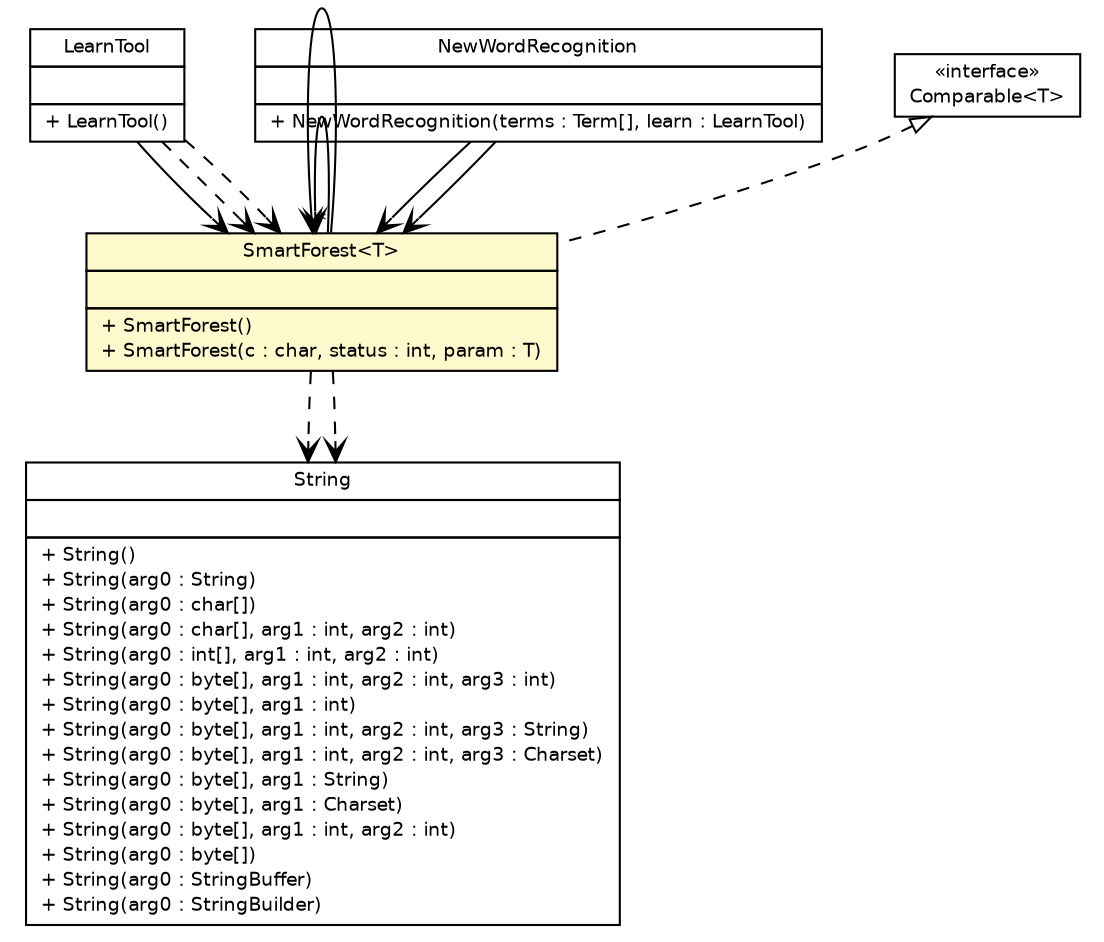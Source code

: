 #!/usr/local/bin/dot
#
# Class diagram 
# Generated by UmlGraph version 4.6 (http://www.spinellis.gr/sw/umlgraph)
#

digraph G {
	edge [fontname="Helvetica",fontsize=10,labelfontname="Helvetica",labelfontsize=10];
	node [fontname="Helvetica",fontsize=10,shape=plaintext];
	// org.soul.splitWord.LearnTool
	c7387 [label=<<table border="0" cellborder="1" cellspacing="0" cellpadding="2" port="p" href="../splitWord/LearnTool.html">
		<tr><td><table border="0" cellspacing="0" cellpadding="1">
			<tr><td> LearnTool </td></tr>
		</table></td></tr>
		<tr><td><table border="0" cellspacing="0" cellpadding="1">
			<tr><td align="left">  </td></tr>
		</table></td></tr>
		<tr><td><table border="0" cellspacing="0" cellpadding="1">
			<tr><td align="left"> + LearnTool() </td></tr>
		</table></td></tr>
		</table>>, fontname="Helvetica", fontcolor="black", fontsize=9.0];
	// org.soul.treeSplit.SmartForest<T>
	c7424 [label=<<table border="0" cellborder="1" cellspacing="0" cellpadding="2" port="p" bgcolor="lemonChiffon" href="./SmartForest.html">
		<tr><td><table border="0" cellspacing="0" cellpadding="1">
			<tr><td> SmartForest&lt;T&gt; </td></tr>
		</table></td></tr>
		<tr><td><table border="0" cellspacing="0" cellpadding="1">
			<tr><td align="left">  </td></tr>
		</table></td></tr>
		<tr><td><table border="0" cellspacing="0" cellpadding="1">
			<tr><td align="left"> + SmartForest() </td></tr>
			<tr><td align="left"> + SmartForest(c : char, status : int, param : T) </td></tr>
		</table></td></tr>
		</table>>, fontname="Helvetica", fontcolor="black", fontsize=9.0];
	// org.soul.recognition.NewWordRecognition
	c7452 [label=<<table border="0" cellborder="1" cellspacing="0" cellpadding="2" port="p" href="../recognition/NewWordRecognition.html">
		<tr><td><table border="0" cellspacing="0" cellpadding="1">
			<tr><td> NewWordRecognition </td></tr>
		</table></td></tr>
		<tr><td><table border="0" cellspacing="0" cellpadding="1">
			<tr><td align="left">  </td></tr>
		</table></td></tr>
		<tr><td><table border="0" cellspacing="0" cellpadding="1">
			<tr><td align="left"> + NewWordRecognition(terms : Term[], learn : LearnTool) </td></tr>
		</table></td></tr>
		</table>>, fontname="Helvetica", fontcolor="black", fontsize=9.0];
	//org.soul.treeSplit.SmartForest<T> implements java.lang.Comparable<T>
	c7454:p -> c7424:p [dir=back,arrowtail=empty,style=dashed];
	// org.soul.splitWord.LearnTool NAVASSOC org.soul.treeSplit.SmartForest<T>
	c7387:p -> c7424:p [taillabel="", label="", headlabel="", fontname="Helvetica", fontcolor="black", fontsize=10.0, color="black", arrowhead=open];
	// org.soul.treeSplit.SmartForest<T> NAVASSOC org.soul.treeSplit.SmartForest<T>
	c7424:p -> c7424:p [taillabel="", label="", headlabel="*", fontname="Helvetica", fontcolor="black", fontsize=10.0, color="black", arrowhead=open];
	// org.soul.treeSplit.SmartForest<T> NAVASSOC org.soul.treeSplit.SmartForest<T>
	c7424:p -> c7424:p [taillabel="", label="", headlabel="", fontname="Helvetica", fontcolor="black", fontsize=10.0, color="black", arrowhead=open];
	// org.soul.recognition.NewWordRecognition NAVASSOC org.soul.treeSplit.SmartForest<T>
	c7452:p -> c7424:p [taillabel="", label="", headlabel="", fontname="Helvetica", fontcolor="black", fontsize=10.0, color="black", arrowhead=open];
	// org.soul.recognition.NewWordRecognition NAVASSOC org.soul.treeSplit.SmartForest<T>
	c7452:p -> c7424:p [taillabel="", label="", headlabel="", fontname="Helvetica", fontcolor="black", fontsize=10.0, color="black", arrowhead=open];
	// org.soul.splitWord.LearnTool DEPEND org.soul.treeSplit.SmartForest<T>
	c7387:p -> c7424:p [taillabel="", label="", headlabel="", fontname="Helvetica", fontcolor="black", fontsize=10.0, color="black", arrowhead=open, style=dashed];
	// org.soul.splitWord.LearnTool DEPEND org.soul.treeSplit.SmartForest<T>
	c7387:p -> c7424:p [taillabel="", label="", headlabel="", fontname="Helvetica", fontcolor="black", fontsize=10.0, color="black", arrowhead=open, style=dashed];
	// org.soul.treeSplit.SmartForest<T> DEPEND java.lang.String
	c7424:p -> c7455:p [taillabel="", label="", headlabel="", fontname="Helvetica", fontcolor="black", fontsize=10.0, color="black", arrowhead=open, style=dashed];
	// org.soul.treeSplit.SmartForest<T> DEPEND java.lang.String
	c7424:p -> c7455:p [taillabel="", label="", headlabel="", fontname="Helvetica", fontcolor="black", fontsize=10.0, color="black", arrowhead=open, style=dashed];
	// java.lang.Comparable<T>
	c7454 [label=<<table border="0" cellborder="1" cellspacing="0" cellpadding="2" port="p" href="http://java.sun.com/j2se/1.4.2/docs/api/java/lang/Comparable.html">
		<tr><td><table border="0" cellspacing="0" cellpadding="1">
			<tr><td> &laquo;interface&raquo; </td></tr>
			<tr><td> Comparable&lt;T&gt; </td></tr>
		</table></td></tr>
		</table>>, fontname="Helvetica", fontcolor="black", fontsize=9.0];
	// java.lang.String
	c7455 [label=<<table border="0" cellborder="1" cellspacing="0" cellpadding="2" port="p" href="http://java.sun.com/j2se/1.4.2/docs/api/java/lang/String.html">
		<tr><td><table border="0" cellspacing="0" cellpadding="1">
			<tr><td> String </td></tr>
		</table></td></tr>
		<tr><td><table border="0" cellspacing="0" cellpadding="1">
			<tr><td align="left">  </td></tr>
		</table></td></tr>
		<tr><td><table border="0" cellspacing="0" cellpadding="1">
			<tr><td align="left"> + String() </td></tr>
			<tr><td align="left"> + String(arg0 : String) </td></tr>
			<tr><td align="left"> + String(arg0 : char[]) </td></tr>
			<tr><td align="left"> + String(arg0 : char[], arg1 : int, arg2 : int) </td></tr>
			<tr><td align="left"> + String(arg0 : int[], arg1 : int, arg2 : int) </td></tr>
			<tr><td align="left"> + String(arg0 : byte[], arg1 : int, arg2 : int, arg3 : int) </td></tr>
			<tr><td align="left"> + String(arg0 : byte[], arg1 : int) </td></tr>
			<tr><td align="left"> + String(arg0 : byte[], arg1 : int, arg2 : int, arg3 : String) </td></tr>
			<tr><td align="left"> + String(arg0 : byte[], arg1 : int, arg2 : int, arg3 : Charset) </td></tr>
			<tr><td align="left"> + String(arg0 : byte[], arg1 : String) </td></tr>
			<tr><td align="left"> + String(arg0 : byte[], arg1 : Charset) </td></tr>
			<tr><td align="left"> + String(arg0 : byte[], arg1 : int, arg2 : int) </td></tr>
			<tr><td align="left"> + String(arg0 : byte[]) </td></tr>
			<tr><td align="left"> + String(arg0 : StringBuffer) </td></tr>
			<tr><td align="left"> + String(arg0 : StringBuilder) </td></tr>
		</table></td></tr>
		</table>>, fontname="Helvetica", fontcolor="black", fontsize=9.0];
}

